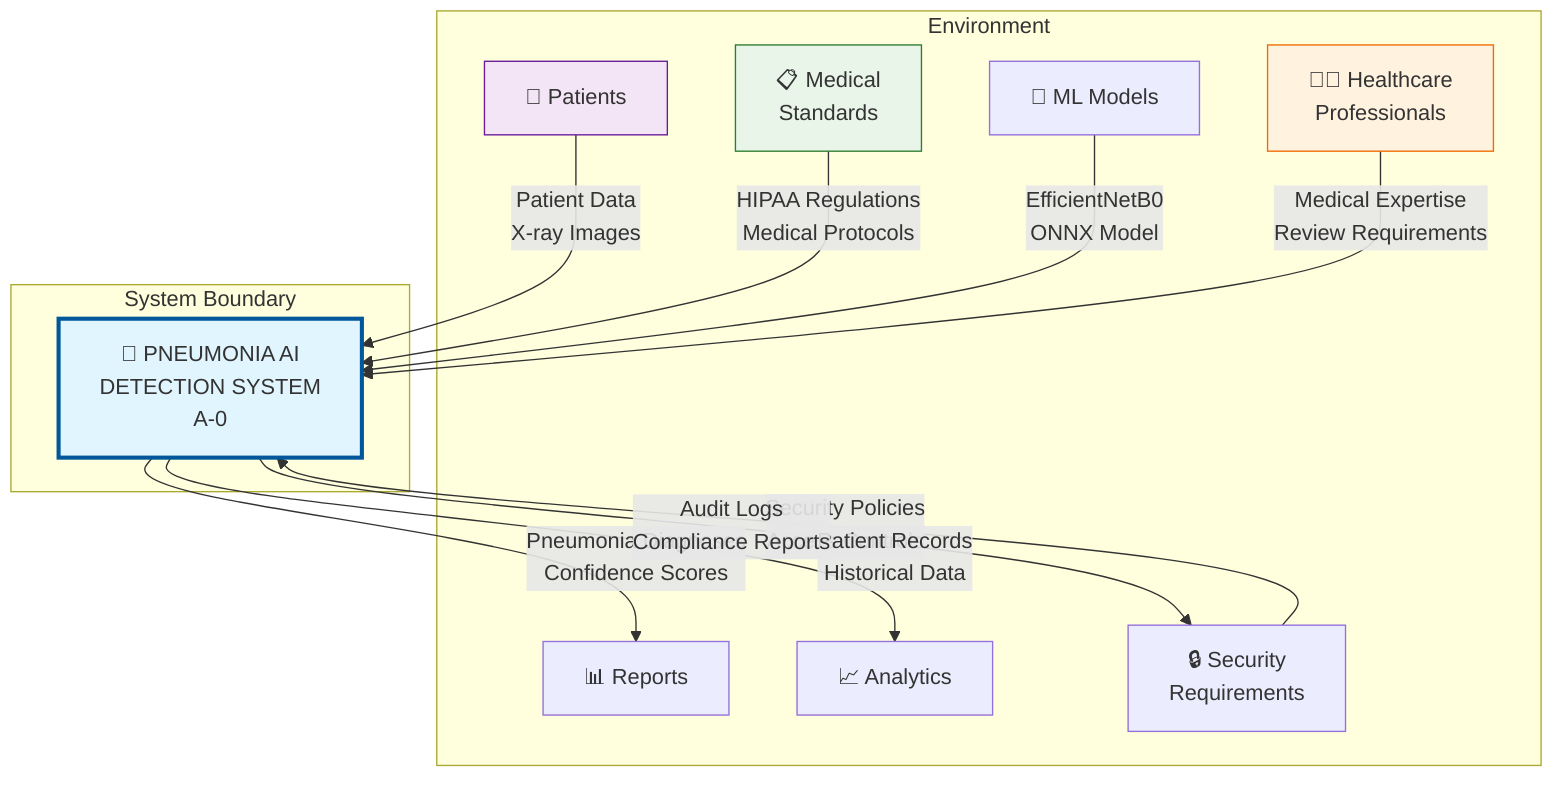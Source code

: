 graph TB
    subgraph "Environment"
        D[👨‍⚕️ Healthcare<br/>Professionals]
        C[📋 Medical<br/>Standards]
        M[🔬 ML Models]
        P[👥 Patients]
        R[📊 Reports]
        A[📈 Analytics]
        S[🔒 Security<br/>Requirements]
    end

    subgraph "System Boundary"
        A0[🏥 PNEUMONIA AI<br/>DETECTION SYSTEM<br/>A-0]
    end

    %% Inputs
    P -->|Patient Data<br/>X-ray Images| A0
    C -->|HIPAA Regulations<br/>Medical Protocols| A0
    M -->|EfficientNetB0<br/>ONNX Model| A0
    S -->|Security Policies<br/>Access Controls| A0
    
    %% Controls
    D -->|Medical Expertise<br/>Review Requirements| A0
    
    %% Outputs
    A0 -->|Pneumonia Diagnoses<br/>Confidence Scores| R
    A0 -->|Patient Records<br/>Historical Data| A
    A0 -->|Audit Logs<br/>Compliance Reports| S

    style A0 fill:#e1f5fe,stroke:#01579b,stroke-width:3px
    style D fill:#fff3e0,stroke:#ef6c00
    style P fill:#f3e5f5,stroke:#6a1b9a
    style C fill:#e8f5e8,stroke:#2e7d32